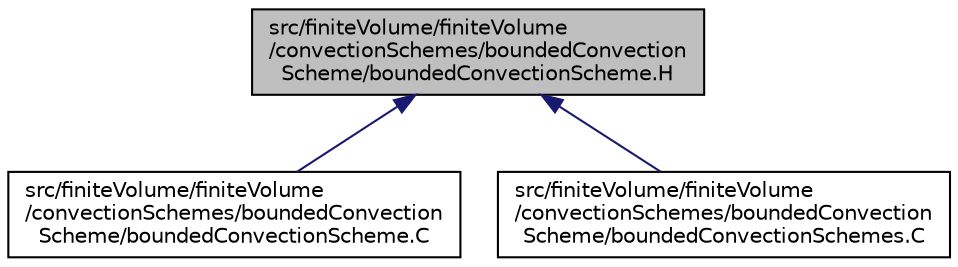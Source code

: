 digraph "src/finiteVolume/finiteVolume/convectionSchemes/boundedConvectionScheme/boundedConvectionScheme.H"
{
  bgcolor="transparent";
  edge [fontname="Helvetica",fontsize="10",labelfontname="Helvetica",labelfontsize="10"];
  node [fontname="Helvetica",fontsize="10",shape=record];
  Node99 [label="src/finiteVolume/finiteVolume\l/convectionSchemes/boundedConvection\lScheme/boundedConvectionScheme.H",height=0.2,width=0.4,color="black", fillcolor="grey75", style="filled", fontcolor="black"];
  Node99 -> Node100 [dir="back",color="midnightblue",fontsize="10",style="solid",fontname="Helvetica"];
  Node100 [label="src/finiteVolume/finiteVolume\l/convectionSchemes/boundedConvection\lScheme/boundedConvectionScheme.C",height=0.2,width=0.4,color="black",URL="$a02921.html"];
  Node99 -> Node101 [dir="back",color="midnightblue",fontsize="10",style="solid",fontname="Helvetica"];
  Node101 [label="src/finiteVolume/finiteVolume\l/convectionSchemes/boundedConvection\lScheme/boundedConvectionSchemes.C",height=0.2,width=0.4,color="black",URL="$a02927.html"];
}
